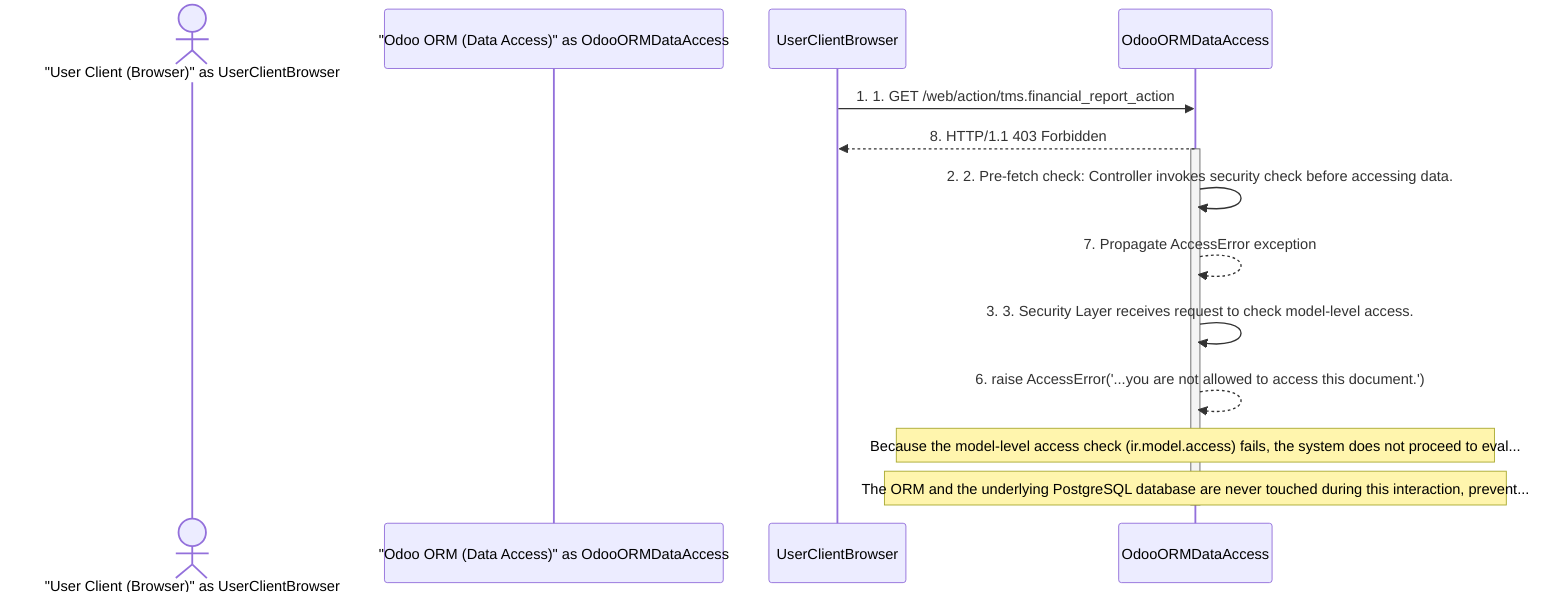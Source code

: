 sequenceDiagram
    actor "User Client (Browser)" as UserClientBrowser
    participant "Odoo ORM (Data Access)" as OdooORMDataAccess
    participant "Odoo ORM (Data Access)" as OdooORMDataAccess
    participant "Odoo ORM (Data Access)" as OdooORMDataAccess

    UserClientBrowser->>OdooORMDataAccess: 1. 1. GET /web/action/tms.financial_report_action
    OdooORMDataAccess-->>UserClientBrowser: 8. HTTP/1.1 403 Forbidden
    activate OdooORMDataAccess
    OdooORMDataAccess->>OdooORMDataAccess: 2. 2. Pre-fetch check: Controller invokes security check before accessing data.
    OdooORMDataAccess-->>OdooORMDataAccess: 7. Propagate AccessError exception
    OdooORMDataAccess->>OdooORMDataAccess: 3. 3. Security Layer receives request to check model-level access.
    OdooORMDataAccess-->>OdooORMDataAccess: 6. raise AccessError('...you are not allowed to access this document.')

    note over OdooORMDataAccess: Because the model-level access check (ir.model.access) fails, the system does not proceed to eval...
    note over OdooORMDataAccess: The ORM and the underlying PostgreSQL database are never touched during this interaction, prevent...

    deactivate OdooORMDataAccess
